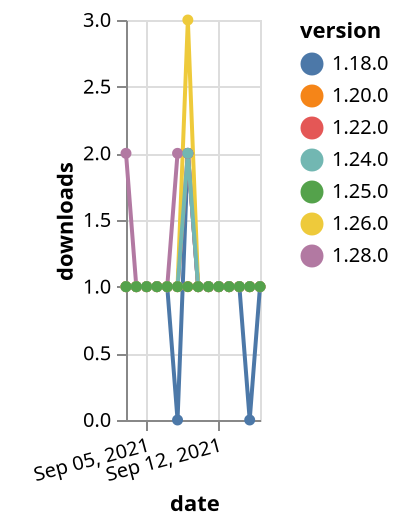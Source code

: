 {"$schema": "https://vega.github.io/schema/vega-lite/v5.json", "description": "A simple bar chart with embedded data.", "data": {"values": [{"date": "2021-09-03", "total": 214, "delta": 1, "version": "1.18.0"}, {"date": "2021-09-04", "total": 215, "delta": 1, "version": "1.18.0"}, {"date": "2021-09-05", "total": 216, "delta": 1, "version": "1.18.0"}, {"date": "2021-09-06", "total": 217, "delta": 1, "version": "1.18.0"}, {"date": "2021-09-07", "total": 218, "delta": 1, "version": "1.18.0"}, {"date": "2021-09-08", "total": 218, "delta": 0, "version": "1.18.0"}, {"date": "2021-09-09", "total": 220, "delta": 2, "version": "1.18.0"}, {"date": "2021-09-10", "total": 221, "delta": 1, "version": "1.18.0"}, {"date": "2021-09-11", "total": 222, "delta": 1, "version": "1.18.0"}, {"date": "2021-09-12", "total": 223, "delta": 1, "version": "1.18.0"}, {"date": "2021-09-13", "total": 224, "delta": 1, "version": "1.18.0"}, {"date": "2021-09-14", "total": 225, "delta": 1, "version": "1.18.0"}, {"date": "2021-09-15", "total": 225, "delta": 0, "version": "1.18.0"}, {"date": "2021-09-16", "total": 226, "delta": 1, "version": "1.18.0"}, {"date": "2021-09-03", "total": 162, "delta": 1, "version": "1.22.0"}, {"date": "2021-09-04", "total": 163, "delta": 1, "version": "1.22.0"}, {"date": "2021-09-05", "total": 164, "delta": 1, "version": "1.22.0"}, {"date": "2021-09-06", "total": 165, "delta": 1, "version": "1.22.0"}, {"date": "2021-09-07", "total": 166, "delta": 1, "version": "1.22.0"}, {"date": "2021-09-08", "total": 167, "delta": 1, "version": "1.22.0"}, {"date": "2021-09-09", "total": 169, "delta": 2, "version": "1.22.0"}, {"date": "2021-09-10", "total": 170, "delta": 1, "version": "1.22.0"}, {"date": "2021-09-11", "total": 171, "delta": 1, "version": "1.22.0"}, {"date": "2021-09-12", "total": 172, "delta": 1, "version": "1.22.0"}, {"date": "2021-09-13", "total": 173, "delta": 1, "version": "1.22.0"}, {"date": "2021-09-14", "total": 174, "delta": 1, "version": "1.22.0"}, {"date": "2021-09-15", "total": 175, "delta": 1, "version": "1.22.0"}, {"date": "2021-09-16", "total": 176, "delta": 1, "version": "1.22.0"}, {"date": "2021-09-03", "total": 117, "delta": 2, "version": "1.28.0"}, {"date": "2021-09-04", "total": 118, "delta": 1, "version": "1.28.0"}, {"date": "2021-09-05", "total": 119, "delta": 1, "version": "1.28.0"}, {"date": "2021-09-06", "total": 120, "delta": 1, "version": "1.28.0"}, {"date": "2021-09-07", "total": 121, "delta": 1, "version": "1.28.0"}, {"date": "2021-09-08", "total": 123, "delta": 2, "version": "1.28.0"}, {"date": "2021-09-09", "total": 125, "delta": 2, "version": "1.28.0"}, {"date": "2021-09-10", "total": 126, "delta": 1, "version": "1.28.0"}, {"date": "2021-09-11", "total": 127, "delta": 1, "version": "1.28.0"}, {"date": "2021-09-12", "total": 128, "delta": 1, "version": "1.28.0"}, {"date": "2021-09-13", "total": 129, "delta": 1, "version": "1.28.0"}, {"date": "2021-09-14", "total": 130, "delta": 1, "version": "1.28.0"}, {"date": "2021-09-15", "total": 131, "delta": 1, "version": "1.28.0"}, {"date": "2021-09-16", "total": 132, "delta": 1, "version": "1.28.0"}, {"date": "2021-09-03", "total": 164, "delta": 1, "version": "1.26.0"}, {"date": "2021-09-04", "total": 165, "delta": 1, "version": "1.26.0"}, {"date": "2021-09-05", "total": 166, "delta": 1, "version": "1.26.0"}, {"date": "2021-09-06", "total": 167, "delta": 1, "version": "1.26.0"}, {"date": "2021-09-07", "total": 168, "delta": 1, "version": "1.26.0"}, {"date": "2021-09-08", "total": 169, "delta": 1, "version": "1.26.0"}, {"date": "2021-09-09", "total": 172, "delta": 3, "version": "1.26.0"}, {"date": "2021-09-10", "total": 173, "delta": 1, "version": "1.26.0"}, {"date": "2021-09-11", "total": 174, "delta": 1, "version": "1.26.0"}, {"date": "2021-09-12", "total": 175, "delta": 1, "version": "1.26.0"}, {"date": "2021-09-13", "total": 176, "delta": 1, "version": "1.26.0"}, {"date": "2021-09-14", "total": 177, "delta": 1, "version": "1.26.0"}, {"date": "2021-09-15", "total": 178, "delta": 1, "version": "1.26.0"}, {"date": "2021-09-16", "total": 179, "delta": 1, "version": "1.26.0"}, {"date": "2021-09-03", "total": 182, "delta": 1, "version": "1.20.0"}, {"date": "2021-09-04", "total": 183, "delta": 1, "version": "1.20.0"}, {"date": "2021-09-05", "total": 184, "delta": 1, "version": "1.20.0"}, {"date": "2021-09-06", "total": 185, "delta": 1, "version": "1.20.0"}, {"date": "2021-09-07", "total": 186, "delta": 1, "version": "1.20.0"}, {"date": "2021-09-08", "total": 187, "delta": 1, "version": "1.20.0"}, {"date": "2021-09-09", "total": 188, "delta": 1, "version": "1.20.0"}, {"date": "2021-09-10", "total": 189, "delta": 1, "version": "1.20.0"}, {"date": "2021-09-11", "total": 190, "delta": 1, "version": "1.20.0"}, {"date": "2021-09-12", "total": 191, "delta": 1, "version": "1.20.0"}, {"date": "2021-09-13", "total": 192, "delta": 1, "version": "1.20.0"}, {"date": "2021-09-14", "total": 193, "delta": 1, "version": "1.20.0"}, {"date": "2021-09-15", "total": 194, "delta": 1, "version": "1.20.0"}, {"date": "2021-09-16", "total": 195, "delta": 1, "version": "1.20.0"}, {"date": "2021-09-03", "total": 145, "delta": 1, "version": "1.24.0"}, {"date": "2021-09-04", "total": 146, "delta": 1, "version": "1.24.0"}, {"date": "2021-09-05", "total": 147, "delta": 1, "version": "1.24.0"}, {"date": "2021-09-06", "total": 148, "delta": 1, "version": "1.24.0"}, {"date": "2021-09-07", "total": 149, "delta": 1, "version": "1.24.0"}, {"date": "2021-09-08", "total": 150, "delta": 1, "version": "1.24.0"}, {"date": "2021-09-09", "total": 152, "delta": 2, "version": "1.24.0"}, {"date": "2021-09-10", "total": 153, "delta": 1, "version": "1.24.0"}, {"date": "2021-09-11", "total": 154, "delta": 1, "version": "1.24.0"}, {"date": "2021-09-12", "total": 155, "delta": 1, "version": "1.24.0"}, {"date": "2021-09-13", "total": 156, "delta": 1, "version": "1.24.0"}, {"date": "2021-09-14", "total": 157, "delta": 1, "version": "1.24.0"}, {"date": "2021-09-15", "total": 158, "delta": 1, "version": "1.24.0"}, {"date": "2021-09-16", "total": 159, "delta": 1, "version": "1.24.0"}, {"date": "2021-09-03", "total": 133, "delta": 1, "version": "1.25.0"}, {"date": "2021-09-04", "total": 134, "delta": 1, "version": "1.25.0"}, {"date": "2021-09-05", "total": 135, "delta": 1, "version": "1.25.0"}, {"date": "2021-09-06", "total": 136, "delta": 1, "version": "1.25.0"}, {"date": "2021-09-07", "total": 137, "delta": 1, "version": "1.25.0"}, {"date": "2021-09-08", "total": 138, "delta": 1, "version": "1.25.0"}, {"date": "2021-09-09", "total": 139, "delta": 1, "version": "1.25.0"}, {"date": "2021-09-10", "total": 140, "delta": 1, "version": "1.25.0"}, {"date": "2021-09-11", "total": 141, "delta": 1, "version": "1.25.0"}, {"date": "2021-09-12", "total": 142, "delta": 1, "version": "1.25.0"}, {"date": "2021-09-13", "total": 143, "delta": 1, "version": "1.25.0"}, {"date": "2021-09-14", "total": 144, "delta": 1, "version": "1.25.0"}, {"date": "2021-09-15", "total": 145, "delta": 1, "version": "1.25.0"}, {"date": "2021-09-16", "total": 146, "delta": 1, "version": "1.25.0"}]}, "width": "container", "mark": {"type": "line", "point": {"filled": true}}, "encoding": {"x": {"field": "date", "type": "temporal", "timeUnit": "yearmonthdate", "title": "date", "axis": {"labelAngle": -15}}, "y": {"field": "delta", "type": "quantitative", "title": "downloads"}, "color": {"field": "version", "type": "nominal"}, "tooltip": {"field": "delta"}}}